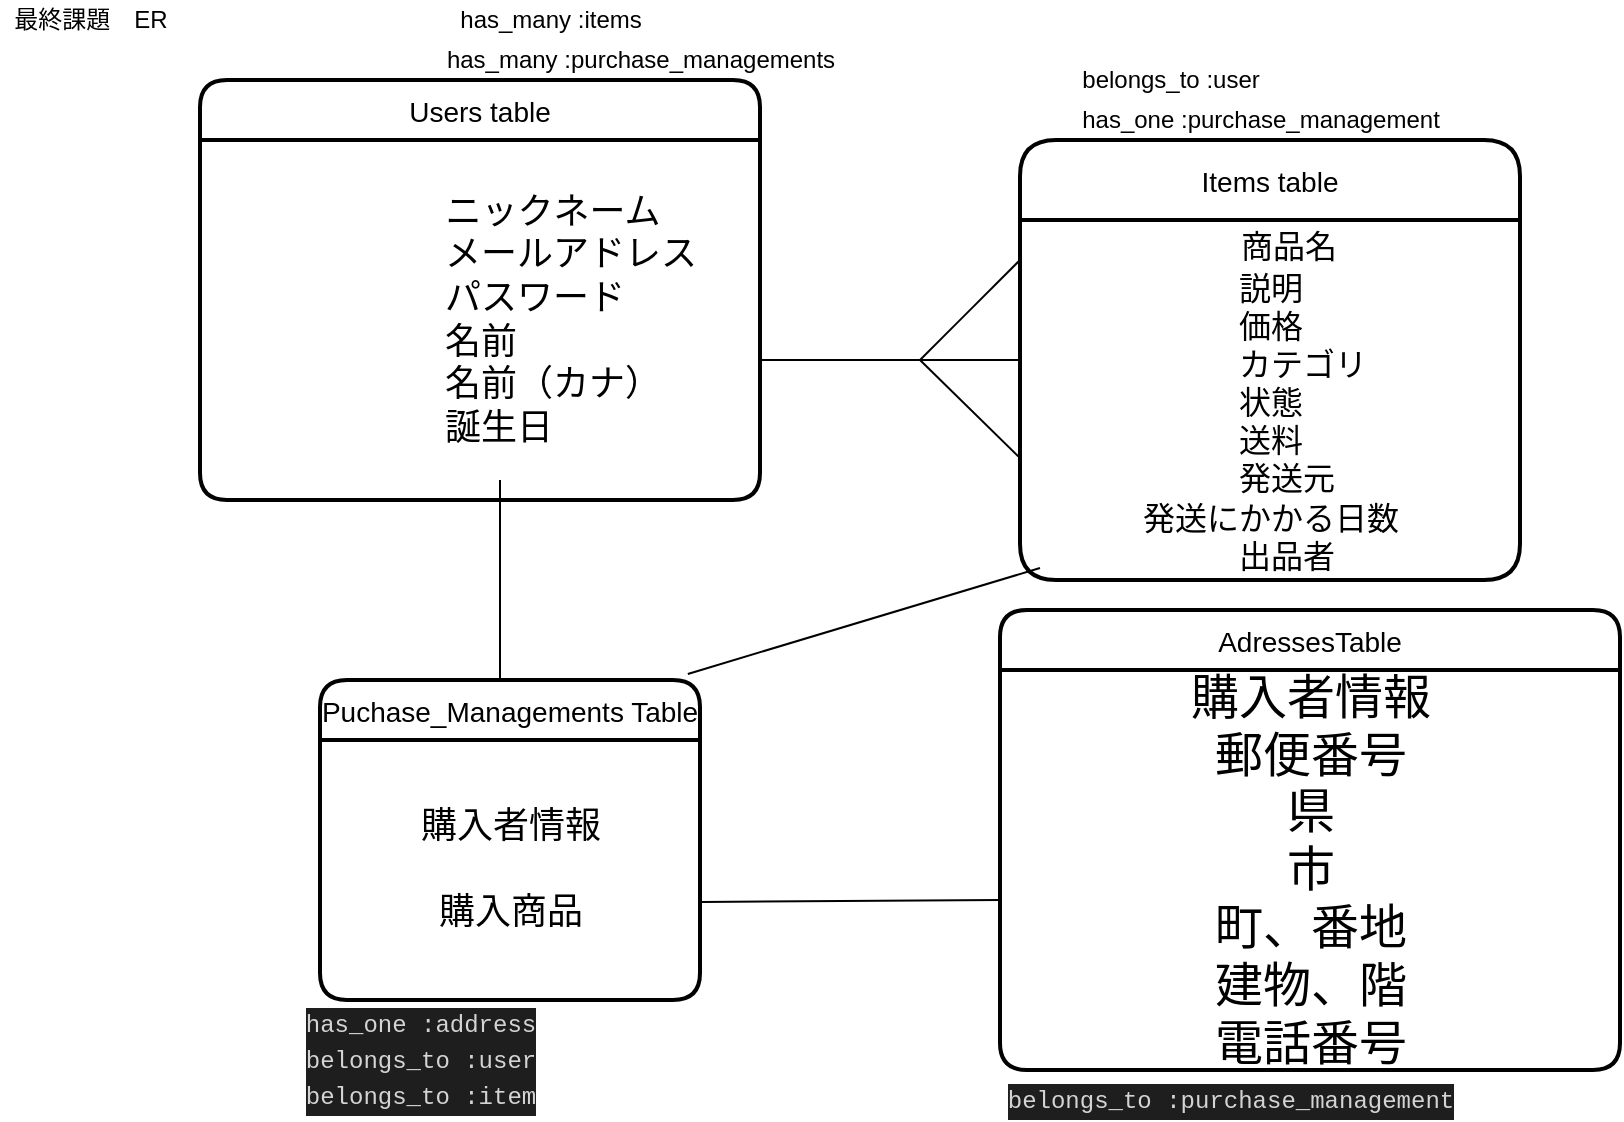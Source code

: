<mxfile>
    <diagram id="UqKcPkvTT9ZwCnCNFFZv" name="ページ1">
        <mxGraphModel dx="896" dy="580" grid="1" gridSize="10" guides="1" tooltips="1" connect="1" arrows="1" fold="1" page="1" pageScale="1" pageWidth="850" pageHeight="1100" math="0" shadow="0">
            <root>
                <mxCell id="0"/>
                <mxCell id="1" parent="0"/>
                <mxCell id="2" value="Users table" style="swimlane;childLayout=stackLayout;horizontal=1;startSize=30;horizontalStack=0;rounded=1;fontSize=14;fontStyle=0;strokeWidth=2;resizeParent=0;resizeLast=1;shadow=0;dashed=0;align=center;" vertex="1" parent="1">
                    <mxGeometry x="170" y="60" width="280" height="210" as="geometry"/>
                </mxCell>
                <mxCell id="5" value="&lt;font style=&quot;font-size: 18px&quot;&gt;　　　　ニックネーム&lt;br&gt;&lt;/font&gt;&lt;font style=&quot;font-size: 18px&quot;&gt;　　　　　メールアドレス&lt;br&gt;　　　パスワード&lt;br&gt;名前&lt;br&gt;　　　　名前（カナ）&lt;br&gt;　誕生日&lt;br&gt;&lt;/font&gt;" style="text;html=1;align=center;verticalAlign=middle;resizable=0;points=[];autosize=1;" vertex="1" parent="2">
                    <mxGeometry y="30" width="280" height="180" as="geometry"/>
                </mxCell>
                <mxCell id="18" value="Items table" style="swimlane;childLayout=stackLayout;horizontal=1;startSize=40;horizontalStack=0;rounded=1;fontSize=14;fontStyle=0;strokeWidth=2;resizeParent=0;resizeLast=1;shadow=0;dashed=0;align=center;" vertex="1" parent="1">
                    <mxGeometry x="580" y="90" width="250" height="220" as="geometry"/>
                </mxCell>
                <mxCell id="33" value="&lt;font style=&quot;font-size: 18px&quot;&gt;　&lt;/font&gt;&lt;font&gt;&lt;font size=&quot;3&quot;&gt;商品名&lt;br&gt;説明&lt;br&gt;価格&lt;br&gt;　　カテゴリ&lt;br&gt;状態&lt;br&gt;送料&lt;br&gt;　発送元&lt;br&gt;発送にかかる日数&lt;br&gt;　出品者&lt;/font&gt;&lt;br&gt;&lt;/font&gt;" style="text;html=1;align=center;verticalAlign=middle;resizable=0;points=[];autosize=1;" vertex="1" parent="18">
                    <mxGeometry y="40" width="250" height="180" as="geometry"/>
                </mxCell>
                <mxCell id="34" value="" style="line;strokeWidth=1;rotatable=0;dashed=0;labelPosition=right;align=left;verticalAlign=middle;spacingTop=0;spacingLeft=6;points=[];portConstraint=eastwest;" vertex="1" parent="1">
                    <mxGeometry x="450" y="195" width="130" height="10" as="geometry"/>
                </mxCell>
                <mxCell id="36" value="" style="endArrow=none;html=1;" edge="1" parent="1">
                    <mxGeometry width="50" height="50" relative="1" as="geometry">
                        <mxPoint x="530" y="200" as="sourcePoint"/>
                        <mxPoint x="580" y="150" as="targetPoint"/>
                        <Array as="points">
                            <mxPoint x="550" y="180"/>
                        </Array>
                    </mxGeometry>
                </mxCell>
                <mxCell id="38" value="" style="endArrow=none;html=1;exitX=-0.003;exitY=0.657;exitDx=0;exitDy=0;exitPerimeter=0;" edge="1" parent="1" source="33">
                    <mxGeometry width="50" height="50" relative="1" as="geometry">
                        <mxPoint x="480" y="250" as="sourcePoint"/>
                        <mxPoint x="530" y="200" as="targetPoint"/>
                    </mxGeometry>
                </mxCell>
                <mxCell id="39" value="has_many :items" style="text;html=1;align=center;verticalAlign=middle;resizable=0;points=[];autosize=1;" vertex="1" parent="1">
                    <mxGeometry x="160" y="20" width="370" height="20" as="geometry"/>
                </mxCell>
                <mxCell id="40" value="has_many :purchase_managements" style="text;html=1;align=center;verticalAlign=middle;resizable=0;points=[];autosize=1;" vertex="1" parent="1">
                    <mxGeometry x="285" y="40" width="210" height="20" as="geometry"/>
                </mxCell>
                <mxCell id="41" value="belongs_to :user" style="text;html=1;align=center;verticalAlign=middle;resizable=0;points=[];autosize=1;" vertex="1" parent="1">
                    <mxGeometry x="605" y="50" width="100" height="20" as="geometry"/>
                </mxCell>
                <mxCell id="42" value="has_one :purchase_management" style="text;html=1;align=center;verticalAlign=middle;resizable=0;points=[];autosize=1;" vertex="1" parent="1">
                    <mxGeometry x="605" y="70" width="190" height="20" as="geometry"/>
                </mxCell>
                <mxCell id="43" value="AdressesTable" style="swimlane;childLayout=stackLayout;horizontal=1;startSize=30;horizontalStack=0;rounded=1;fontSize=14;fontStyle=0;strokeWidth=2;resizeParent=0;resizeLast=1;shadow=0;dashed=0;align=center;" vertex="1" parent="1">
                    <mxGeometry x="570" y="325" width="310" height="230" as="geometry">
                        <mxRectangle x="70" y="380" width="120" height="30" as="alternateBounds"/>
                    </mxGeometry>
                </mxCell>
                <mxCell id="46" value="&lt;font style=&quot;font-size: 24px&quot;&gt;購入者情報&lt;br&gt;郵便番号&lt;br&gt;県&lt;br&gt;市&lt;br&gt;町、番地&lt;br&gt;建物、階&lt;br&gt;電話番号&lt;/font&gt;" style="text;html=1;align=center;verticalAlign=middle;resizable=0;points=[];autosize=1;" vertex="1" parent="43">
                    <mxGeometry y="30" width="310" height="200" as="geometry"/>
                </mxCell>
                <mxCell id="47" value="Puchase_Managements Table" style="swimlane;childLayout=stackLayout;horizontal=1;startSize=30;horizontalStack=0;rounded=1;fontSize=14;fontStyle=0;strokeWidth=2;resizeParent=0;resizeLast=1;shadow=0;dashed=0;align=center;" vertex="1" parent="1">
                    <mxGeometry x="230" y="360" width="190" height="160" as="geometry"/>
                </mxCell>
                <mxCell id="50" value="&lt;font style=&quot;font-size: 18px&quot;&gt;購入者情報&lt;br&gt;&lt;br&gt;購入商品&lt;/font&gt;" style="text;html=1;align=center;verticalAlign=middle;resizable=0;points=[];autosize=1;" vertex="1" parent="47">
                    <mxGeometry y="30" width="190" height="130" as="geometry"/>
                </mxCell>
                <mxCell id="53" value="&lt;div style=&quot;color: rgb(212 , 212 , 212) ; background-color: rgb(30 , 30 , 30) ; font-family: &amp;#34;menlo&amp;#34; , &amp;#34;monaco&amp;#34; , &amp;#34;courier new&amp;#34; , monospace ; line-height: 18px&quot;&gt;&lt;div&gt;has_one :address&lt;/div&gt;&lt;div&gt;belongs_to :user&lt;/div&gt;&lt;div&gt;belongs_to :item&lt;/div&gt;&lt;/div&gt;" style="text;html=1;align=center;verticalAlign=middle;resizable=0;points=[];autosize=1;" vertex="1" parent="1">
                    <mxGeometry x="215" y="520" width="130" height="60" as="geometry"/>
                </mxCell>
                <mxCell id="65" value="" style="endArrow=none;html=1;rounded=0;exitX=1.005;exitY=0.623;exitDx=0;exitDy=0;exitPerimeter=0;" edge="1" parent="1" source="50">
                    <mxGeometry relative="1" as="geometry">
                        <mxPoint x="440" y="470" as="sourcePoint"/>
                        <mxPoint x="570" y="470" as="targetPoint"/>
                    </mxGeometry>
                </mxCell>
                <mxCell id="69" value="" style="endArrow=none;html=1;" edge="1" parent="1">
                    <mxGeometry width="50" height="50" relative="1" as="geometry">
                        <mxPoint x="320" y="360" as="sourcePoint"/>
                        <mxPoint x="320" y="260" as="targetPoint"/>
                    </mxGeometry>
                </mxCell>
                <mxCell id="70" value="" style="endArrow=none;html=1;exitX=0.968;exitY=-0.019;exitDx=0;exitDy=0;exitPerimeter=0;" edge="1" parent="1" source="47">
                    <mxGeometry width="50" height="50" relative="1" as="geometry">
                        <mxPoint x="480" y="330" as="sourcePoint"/>
                        <mxPoint x="590" y="304" as="targetPoint"/>
                    </mxGeometry>
                </mxCell>
                <mxCell id="66" value="&lt;div style=&quot;color: rgb(212 , 212 , 212) ; background-color: rgb(30 , 30 , 30) ; font-family: &amp;#34;menlo&amp;#34; , &amp;#34;monaco&amp;#34; , &amp;#34;courier new&amp;#34; , monospace ; line-height: 18px&quot;&gt;belongs_to :purchase_management&lt;/div&gt;" style="text;html=1;align=center;verticalAlign=middle;resizable=0;points=[];autosize=1;" vertex="1" parent="1">
                    <mxGeometry x="530" y="570" width="310" as="geometry"/>
                </mxCell>
                <mxCell id="71" value="最終課題　ER" style="text;html=1;align=center;verticalAlign=middle;resizable=0;points=[];autosize=1;" vertex="1" parent="1">
                    <mxGeometry x="70" y="20" width="90" height="20" as="geometry"/>
                </mxCell>
            </root>
        </mxGraphModel>
    </diagram>
</mxfile>